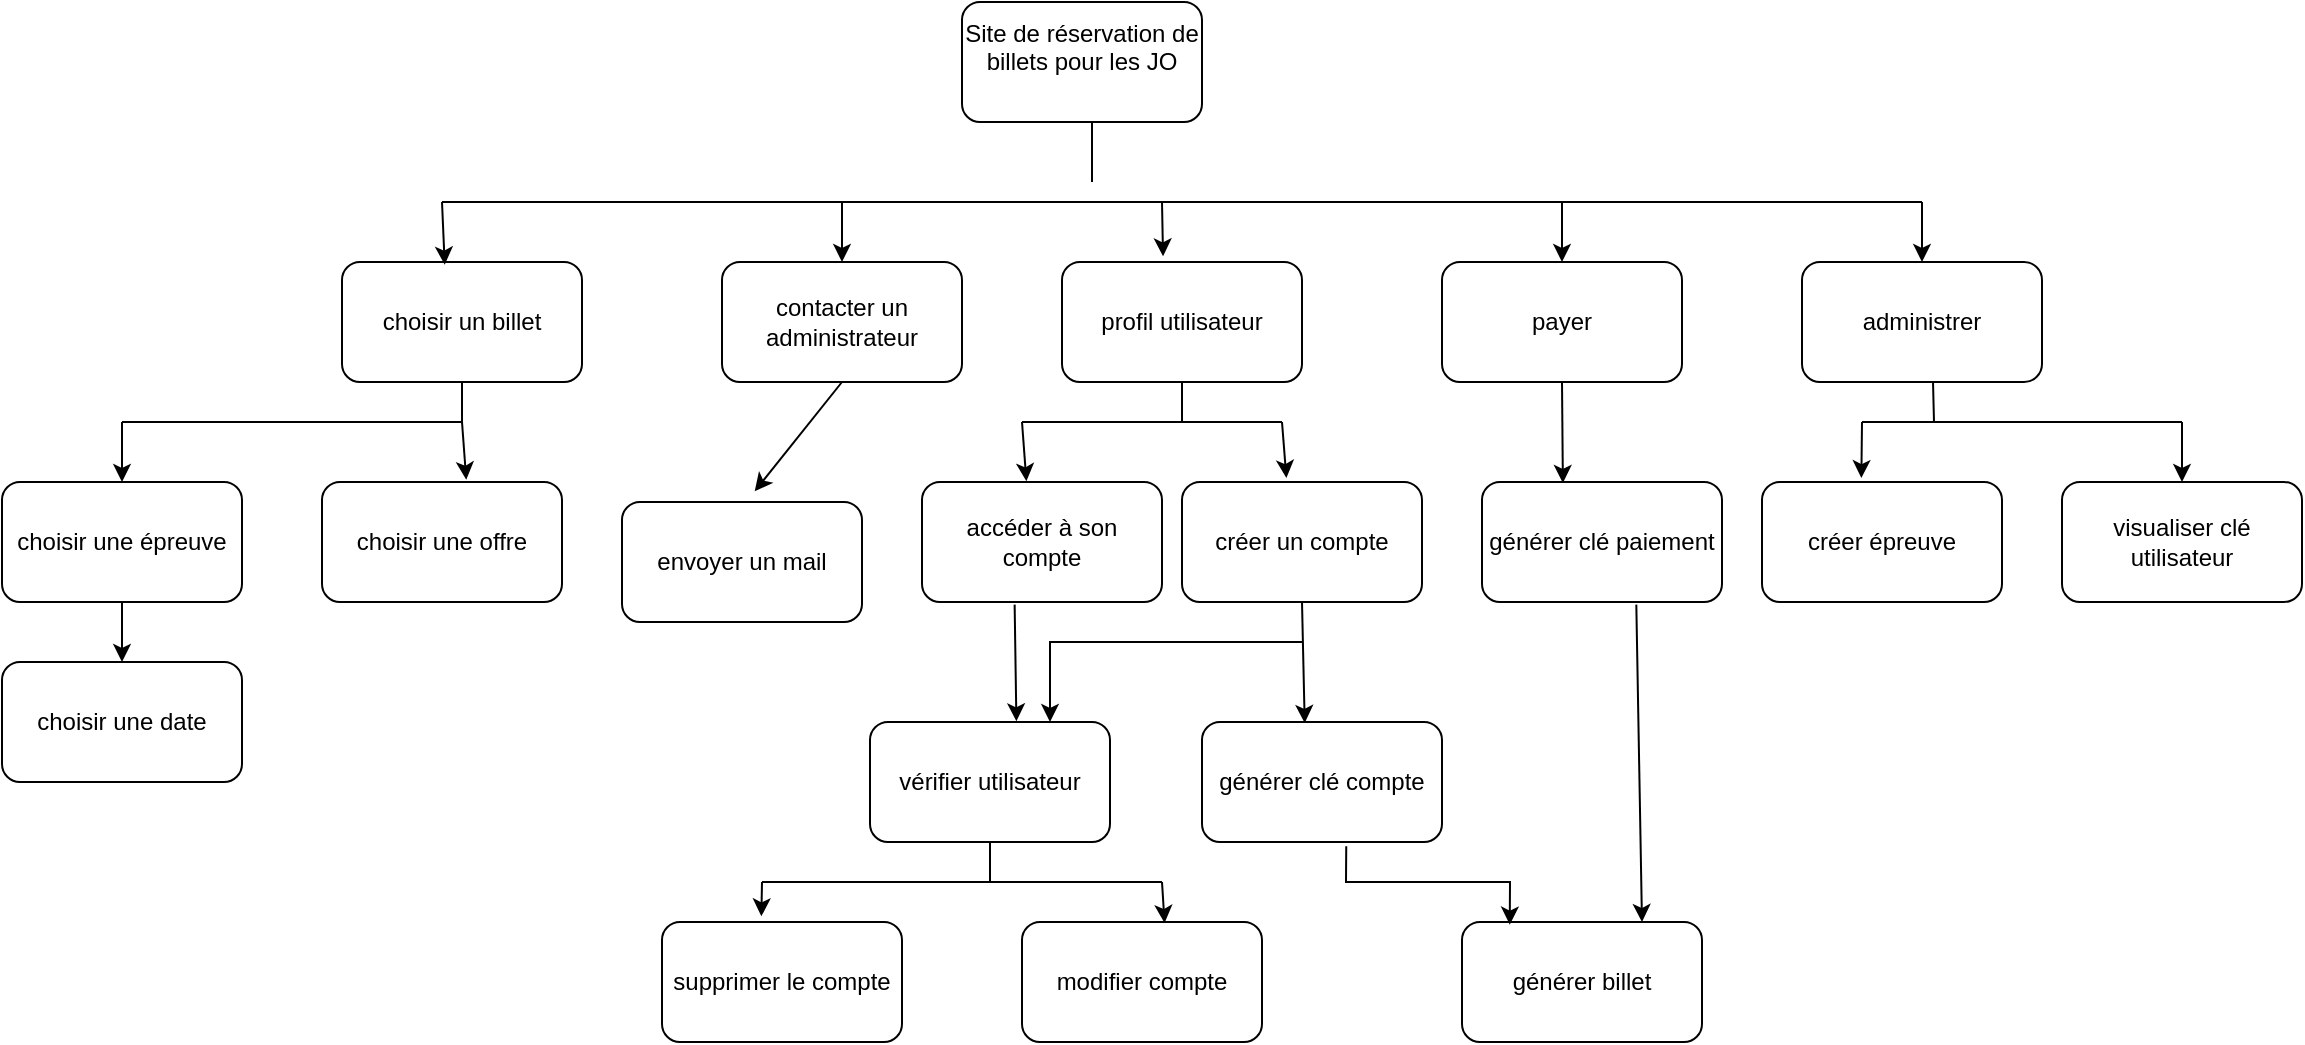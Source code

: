<mxfile version="24.2.1" type="github">
  <diagram name="Page-1" id="PoInFdAKglta9lbRyR0M">
    <mxGraphModel dx="2022" dy="622" grid="1" gridSize="10" guides="1" tooltips="1" connect="1" arrows="1" fold="1" page="1" pageScale="1" pageWidth="827" pageHeight="1169" math="0" shadow="0">
      <root>
        <mxCell id="0" />
        <mxCell id="1" parent="0" />
        <mxCell id="6H3mKWNk-GLAx2lw7qaX-1" value="&lt;div&gt;Site de réservation de billets pour les JO&lt;/div&gt;&lt;div&gt;&lt;br&gt;&lt;/div&gt;" style="rounded=1;whiteSpace=wrap;html=1;" vertex="1" parent="1">
          <mxGeometry x="340" y="60" width="120" height="60" as="geometry" />
        </mxCell>
        <mxCell id="6H3mKWNk-GLAx2lw7qaX-2" value="choisir un billet " style="rounded=1;whiteSpace=wrap;html=1;" vertex="1" parent="1">
          <mxGeometry x="30" y="190" width="120" height="60" as="geometry" />
        </mxCell>
        <mxCell id="6H3mKWNk-GLAx2lw7qaX-3" value="profil utilisateur " style="rounded=1;whiteSpace=wrap;html=1;" vertex="1" parent="1">
          <mxGeometry x="390" y="190" width="120" height="60" as="geometry" />
        </mxCell>
        <mxCell id="6H3mKWNk-GLAx2lw7qaX-4" value="contacter un administrateur " style="rounded=1;whiteSpace=wrap;html=1;" vertex="1" parent="1">
          <mxGeometry x="220" y="190" width="120" height="60" as="geometry" />
        </mxCell>
        <mxCell id="6H3mKWNk-GLAx2lw7qaX-5" value="payer " style="rounded=1;whiteSpace=wrap;html=1;" vertex="1" parent="1">
          <mxGeometry x="580" y="190" width="120" height="60" as="geometry" />
        </mxCell>
        <mxCell id="6H3mKWNk-GLAx2lw7qaX-6" value="choisir une épreuve " style="rounded=1;whiteSpace=wrap;html=1;" vertex="1" parent="1">
          <mxGeometry x="-140" y="300" width="120" height="60" as="geometry" />
        </mxCell>
        <mxCell id="6H3mKWNk-GLAx2lw7qaX-7" value="choisir une date " style="rounded=1;whiteSpace=wrap;html=1;" vertex="1" parent="1">
          <mxGeometry x="-140" y="390" width="120" height="60" as="geometry" />
        </mxCell>
        <mxCell id="6H3mKWNk-GLAx2lw7qaX-8" value="choisir une offre " style="rounded=1;whiteSpace=wrap;html=1;" vertex="1" parent="1">
          <mxGeometry x="20" y="300" width="120" height="60" as="geometry" />
        </mxCell>
        <mxCell id="6H3mKWNk-GLAx2lw7qaX-9" value="créer un compte " style="rounded=1;whiteSpace=wrap;html=1;" vertex="1" parent="1">
          <mxGeometry x="450" y="300" width="120" height="60" as="geometry" />
        </mxCell>
        <mxCell id="6H3mKWNk-GLAx2lw7qaX-10" value="accéder à son compte " style="rounded=1;whiteSpace=wrap;html=1;" vertex="1" parent="1">
          <mxGeometry x="320" y="300" width="120" height="60" as="geometry" />
        </mxCell>
        <mxCell id="6H3mKWNk-GLAx2lw7qaX-11" value="vérifier utilisateur" style="rounded=1;whiteSpace=wrap;html=1;" vertex="1" parent="1">
          <mxGeometry x="294" y="420" width="120" height="60" as="geometry" />
        </mxCell>
        <mxCell id="6H3mKWNk-GLAx2lw7qaX-12" value="supprimer le compte " style="rounded=1;whiteSpace=wrap;html=1;" vertex="1" parent="1">
          <mxGeometry x="190" y="520" width="120" height="60" as="geometry" />
        </mxCell>
        <mxCell id="6H3mKWNk-GLAx2lw7qaX-13" value="envoyer un mail " style="rounded=1;whiteSpace=wrap;html=1;" vertex="1" parent="1">
          <mxGeometry x="170" y="310" width="120" height="60" as="geometry" />
        </mxCell>
        <mxCell id="6H3mKWNk-GLAx2lw7qaX-14" value="générer clé paiement " style="rounded=1;whiteSpace=wrap;html=1;" vertex="1" parent="1">
          <mxGeometry x="600" y="300" width="120" height="60" as="geometry" />
        </mxCell>
        <mxCell id="6H3mKWNk-GLAx2lw7qaX-15" value="générer clé compte " style="rounded=1;whiteSpace=wrap;html=1;" vertex="1" parent="1">
          <mxGeometry x="460" y="420" width="120" height="60" as="geometry" />
        </mxCell>
        <mxCell id="6H3mKWNk-GLAx2lw7qaX-16" value="générer billet " style="rounded=1;whiteSpace=wrap;html=1;" vertex="1" parent="1">
          <mxGeometry x="590" y="520" width="120" height="60" as="geometry" />
        </mxCell>
        <mxCell id="6H3mKWNk-GLAx2lw7qaX-17" value="administrer " style="rounded=1;whiteSpace=wrap;html=1;" vertex="1" parent="1">
          <mxGeometry x="760" y="190" width="120" height="60" as="geometry" />
        </mxCell>
        <mxCell id="6H3mKWNk-GLAx2lw7qaX-18" value="créer épreuve " style="rounded=1;whiteSpace=wrap;html=1;" vertex="1" parent="1">
          <mxGeometry x="740" y="300" width="120" height="60" as="geometry" />
        </mxCell>
        <mxCell id="6H3mKWNk-GLAx2lw7qaX-19" value="visualiser clé utilisateur" style="rounded=1;whiteSpace=wrap;html=1;" vertex="1" parent="1">
          <mxGeometry x="890" y="300" width="120" height="60" as="geometry" />
        </mxCell>
        <mxCell id="6H3mKWNk-GLAx2lw7qaX-30" value="" style="endArrow=none;html=1;rounded=0;elbow=vertical;" edge="1" parent="1">
          <mxGeometry width="50" height="50" relative="1" as="geometry">
            <mxPoint x="405" y="150" as="sourcePoint" />
            <mxPoint x="405" y="120" as="targetPoint" />
          </mxGeometry>
        </mxCell>
        <mxCell id="6H3mKWNk-GLAx2lw7qaX-33" value="" style="endArrow=none;html=1;rounded=0;elbow=vertical;" edge="1" parent="1">
          <mxGeometry width="50" height="50" relative="1" as="geometry">
            <mxPoint x="80" y="160" as="sourcePoint" />
            <mxPoint x="820" y="160" as="targetPoint" />
          </mxGeometry>
        </mxCell>
        <mxCell id="6H3mKWNk-GLAx2lw7qaX-34" value="" style="endArrow=classic;html=1;rounded=0;elbow=vertical;entryX=0.428;entryY=0.022;entryDx=0;entryDy=0;entryPerimeter=0;" edge="1" parent="1" target="6H3mKWNk-GLAx2lw7qaX-2">
          <mxGeometry width="50" height="50" relative="1" as="geometry">
            <mxPoint x="80" y="160" as="sourcePoint" />
            <mxPoint x="520" y="250" as="targetPoint" />
          </mxGeometry>
        </mxCell>
        <mxCell id="6H3mKWNk-GLAx2lw7qaX-35" value="" style="endArrow=classic;html=1;rounded=0;elbow=vertical;entryX=0.5;entryY=0;entryDx=0;entryDy=0;" edge="1" parent="1" target="6H3mKWNk-GLAx2lw7qaX-4">
          <mxGeometry width="50" height="50" relative="1" as="geometry">
            <mxPoint x="280" y="160" as="sourcePoint" />
            <mxPoint x="520" y="250" as="targetPoint" />
            <Array as="points">
              <mxPoint x="280" y="170" />
            </Array>
          </mxGeometry>
        </mxCell>
        <mxCell id="6H3mKWNk-GLAx2lw7qaX-36" value="" style="endArrow=classic;html=1;rounded=0;elbow=vertical;entryX=0.421;entryY=-0.047;entryDx=0;entryDy=0;entryPerimeter=0;" edge="1" parent="1" target="6H3mKWNk-GLAx2lw7qaX-3">
          <mxGeometry width="50" height="50" relative="1" as="geometry">
            <mxPoint x="440" y="160" as="sourcePoint" />
            <mxPoint x="520" y="250" as="targetPoint" />
          </mxGeometry>
        </mxCell>
        <mxCell id="6H3mKWNk-GLAx2lw7qaX-37" value="" style="endArrow=classic;html=1;rounded=0;elbow=vertical;entryX=0.5;entryY=0;entryDx=0;entryDy=0;" edge="1" parent="1" target="6H3mKWNk-GLAx2lw7qaX-5">
          <mxGeometry width="50" height="50" relative="1" as="geometry">
            <mxPoint x="640" y="160" as="sourcePoint" />
            <mxPoint x="520" y="250" as="targetPoint" />
          </mxGeometry>
        </mxCell>
        <mxCell id="6H3mKWNk-GLAx2lw7qaX-38" value="" style="endArrow=classic;html=1;rounded=0;elbow=vertical;entryX=0.5;entryY=0;entryDx=0;entryDy=0;" edge="1" parent="1" target="6H3mKWNk-GLAx2lw7qaX-17">
          <mxGeometry width="50" height="50" relative="1" as="geometry">
            <mxPoint x="820" y="160" as="sourcePoint" />
            <mxPoint x="520" y="250" as="targetPoint" />
          </mxGeometry>
        </mxCell>
        <mxCell id="6H3mKWNk-GLAx2lw7qaX-39" value="" style="endArrow=none;html=1;rounded=0;elbow=vertical;" edge="1" parent="1">
          <mxGeometry width="50" height="50" relative="1" as="geometry">
            <mxPoint x="-80" y="270" as="sourcePoint" />
            <mxPoint x="90" y="270" as="targetPoint" />
          </mxGeometry>
        </mxCell>
        <mxCell id="6H3mKWNk-GLAx2lw7qaX-40" value="" style="endArrow=none;html=1;rounded=0;elbow=vertical;entryX=0.5;entryY=1;entryDx=0;entryDy=0;" edge="1" parent="1" target="6H3mKWNk-GLAx2lw7qaX-2">
          <mxGeometry width="50" height="50" relative="1" as="geometry">
            <mxPoint x="90" y="270" as="sourcePoint" />
            <mxPoint x="280" y="280" as="targetPoint" />
          </mxGeometry>
        </mxCell>
        <mxCell id="6H3mKWNk-GLAx2lw7qaX-41" value="" style="endArrow=classic;html=1;rounded=0;elbow=vertical;entryX=0.5;entryY=0;entryDx=0;entryDy=0;" edge="1" parent="1" target="6H3mKWNk-GLAx2lw7qaX-6">
          <mxGeometry width="50" height="50" relative="1" as="geometry">
            <mxPoint x="-80" y="270" as="sourcePoint" />
            <mxPoint x="280" y="280" as="targetPoint" />
          </mxGeometry>
        </mxCell>
        <mxCell id="6H3mKWNk-GLAx2lw7qaX-42" value="" style="endArrow=classic;html=1;rounded=0;elbow=vertical;entryX=0.601;entryY=-0.019;entryDx=0;entryDy=0;entryPerimeter=0;" edge="1" parent="1" target="6H3mKWNk-GLAx2lw7qaX-8">
          <mxGeometry width="50" height="50" relative="1" as="geometry">
            <mxPoint x="90" y="270" as="sourcePoint" />
            <mxPoint x="280" y="280" as="targetPoint" />
          </mxGeometry>
        </mxCell>
        <mxCell id="6H3mKWNk-GLAx2lw7qaX-43" value="" style="endArrow=classic;html=1;rounded=0;elbow=vertical;exitX=0.5;exitY=1;exitDx=0;exitDy=0;entryX=0.5;entryY=0;entryDx=0;entryDy=0;" edge="1" parent="1" source="6H3mKWNk-GLAx2lw7qaX-6" target="6H3mKWNk-GLAx2lw7qaX-7">
          <mxGeometry width="50" height="50" relative="1" as="geometry">
            <mxPoint x="230" y="330" as="sourcePoint" />
            <mxPoint x="280" y="280" as="targetPoint" />
          </mxGeometry>
        </mxCell>
        <mxCell id="6H3mKWNk-GLAx2lw7qaX-44" value="" style="endArrow=classic;html=1;rounded=0;elbow=vertical;exitX=0.5;exitY=1;exitDx=0;exitDy=0;entryX=0.553;entryY=-0.089;entryDx=0;entryDy=0;entryPerimeter=0;" edge="1" parent="1" source="6H3mKWNk-GLAx2lw7qaX-4" target="6H3mKWNk-GLAx2lw7qaX-13">
          <mxGeometry width="50" height="50" relative="1" as="geometry">
            <mxPoint x="230" y="330" as="sourcePoint" />
            <mxPoint x="280" y="280" as="targetPoint" />
          </mxGeometry>
        </mxCell>
        <mxCell id="6H3mKWNk-GLAx2lw7qaX-45" value="" style="endArrow=none;html=1;rounded=0;elbow=vertical;" edge="1" parent="1">
          <mxGeometry width="50" height="50" relative="1" as="geometry">
            <mxPoint x="370" y="270" as="sourcePoint" />
            <mxPoint x="500" y="270" as="targetPoint" />
          </mxGeometry>
        </mxCell>
        <mxCell id="6H3mKWNk-GLAx2lw7qaX-46" value="" style="endArrow=none;html=1;rounded=0;elbow=vertical;entryX=0.5;entryY=1;entryDx=0;entryDy=0;" edge="1" parent="1" target="6H3mKWNk-GLAx2lw7qaX-3">
          <mxGeometry width="50" height="50" relative="1" as="geometry">
            <mxPoint x="450" y="270" as="sourcePoint" />
            <mxPoint x="280" y="280" as="targetPoint" />
          </mxGeometry>
        </mxCell>
        <mxCell id="6H3mKWNk-GLAx2lw7qaX-47" value="" style="endArrow=classic;html=1;rounded=0;elbow=vertical;entryX=0.435;entryY=-0.006;entryDx=0;entryDy=0;entryPerimeter=0;" edge="1" parent="1" target="6H3mKWNk-GLAx2lw7qaX-10">
          <mxGeometry width="50" height="50" relative="1" as="geometry">
            <mxPoint x="370" y="270" as="sourcePoint" />
            <mxPoint x="280" y="280" as="targetPoint" />
          </mxGeometry>
        </mxCell>
        <mxCell id="6H3mKWNk-GLAx2lw7qaX-48" value="" style="endArrow=classic;html=1;rounded=0;elbow=vertical;entryX=0.435;entryY=-0.033;entryDx=0;entryDy=0;entryPerimeter=0;" edge="1" parent="1" target="6H3mKWNk-GLAx2lw7qaX-9">
          <mxGeometry width="50" height="50" relative="1" as="geometry">
            <mxPoint x="500" y="270" as="sourcePoint" />
            <mxPoint x="280" y="280" as="targetPoint" />
          </mxGeometry>
        </mxCell>
        <mxCell id="6H3mKWNk-GLAx2lw7qaX-51" value="" style="endArrow=none;html=1;rounded=0;elbow=vertical;" edge="1" parent="1">
          <mxGeometry width="50" height="50" relative="1" as="geometry">
            <mxPoint x="790" y="270" as="sourcePoint" />
            <mxPoint x="950" y="270" as="targetPoint" />
          </mxGeometry>
        </mxCell>
        <mxCell id="6H3mKWNk-GLAx2lw7qaX-52" value="" style="endArrow=none;html=1;rounded=0;elbow=vertical;entryX=0.546;entryY=1.008;entryDx=0;entryDy=0;entryPerimeter=0;" edge="1" parent="1" target="6H3mKWNk-GLAx2lw7qaX-17">
          <mxGeometry width="50" height="50" relative="1" as="geometry">
            <mxPoint x="826" y="270" as="sourcePoint" />
            <mxPoint x="600" y="320" as="targetPoint" />
          </mxGeometry>
        </mxCell>
        <mxCell id="6H3mKWNk-GLAx2lw7qaX-53" value="" style="endArrow=classic;html=1;rounded=0;elbow=vertical;entryX=0.414;entryY=-0.033;entryDx=0;entryDy=0;entryPerimeter=0;" edge="1" parent="1" target="6H3mKWNk-GLAx2lw7qaX-18">
          <mxGeometry width="50" height="50" relative="1" as="geometry">
            <mxPoint x="790" y="270" as="sourcePoint" />
            <mxPoint x="600" y="320" as="targetPoint" />
          </mxGeometry>
        </mxCell>
        <mxCell id="6H3mKWNk-GLAx2lw7qaX-54" value="" style="endArrow=classic;html=1;rounded=0;elbow=vertical;entryX=0.5;entryY=0;entryDx=0;entryDy=0;" edge="1" parent="1" target="6H3mKWNk-GLAx2lw7qaX-19">
          <mxGeometry width="50" height="50" relative="1" as="geometry">
            <mxPoint x="950" y="270" as="sourcePoint" />
            <mxPoint x="600" y="320" as="targetPoint" />
          </mxGeometry>
        </mxCell>
        <mxCell id="6H3mKWNk-GLAx2lw7qaX-56" value="" style="endArrow=classic;html=1;rounded=0;elbow=vertical;exitX=0.5;exitY=1;exitDx=0;exitDy=0;entryX=0.428;entryY=0.008;entryDx=0;entryDy=0;entryPerimeter=0;" edge="1" parent="1" source="6H3mKWNk-GLAx2lw7qaX-9" target="6H3mKWNk-GLAx2lw7qaX-15">
          <mxGeometry width="50" height="50" relative="1" as="geometry">
            <mxPoint x="550" y="370" as="sourcePoint" />
            <mxPoint x="600" y="320" as="targetPoint" />
          </mxGeometry>
        </mxCell>
        <mxCell id="6H3mKWNk-GLAx2lw7qaX-57" value="" style="endArrow=classic;html=1;rounded=0;elbow=vertical;exitX=0.386;exitY=1.022;exitDx=0;exitDy=0;exitPerimeter=0;entryX=0.61;entryY=-0.006;entryDx=0;entryDy=0;entryPerimeter=0;" edge="1" parent="1" source="6H3mKWNk-GLAx2lw7qaX-10" target="6H3mKWNk-GLAx2lw7qaX-11">
          <mxGeometry width="50" height="50" relative="1" as="geometry">
            <mxPoint x="550" y="370" as="sourcePoint" />
            <mxPoint x="600" y="320" as="targetPoint" />
          </mxGeometry>
        </mxCell>
        <mxCell id="6H3mKWNk-GLAx2lw7qaX-60" value="" style="endArrow=classic;html=1;rounded=0;elbow=vertical;entryX=0.75;entryY=0;entryDx=0;entryDy=0;" edge="1" parent="1" target="6H3mKWNk-GLAx2lw7qaX-11">
          <mxGeometry width="50" height="50" relative="1" as="geometry">
            <mxPoint x="510" y="380" as="sourcePoint" />
            <mxPoint x="600" y="320" as="targetPoint" />
            <Array as="points">
              <mxPoint x="384" y="380" />
            </Array>
          </mxGeometry>
        </mxCell>
        <mxCell id="6H3mKWNk-GLAx2lw7qaX-61" value="modifier compte " style="rounded=1;whiteSpace=wrap;html=1;" vertex="1" parent="1">
          <mxGeometry x="370" y="520" width="120" height="60" as="geometry" />
        </mxCell>
        <mxCell id="6H3mKWNk-GLAx2lw7qaX-62" value="" style="endArrow=none;html=1;rounded=0;elbow=vertical;" edge="1" parent="1">
          <mxGeometry width="50" height="50" relative="1" as="geometry">
            <mxPoint x="240" y="500" as="sourcePoint" />
            <mxPoint x="440" y="500" as="targetPoint" />
          </mxGeometry>
        </mxCell>
        <mxCell id="6H3mKWNk-GLAx2lw7qaX-63" value="" style="endArrow=none;html=1;rounded=0;elbow=vertical;exitX=0.5;exitY=1;exitDx=0;exitDy=0;" edge="1" parent="1" source="6H3mKWNk-GLAx2lw7qaX-11">
          <mxGeometry width="50" height="50" relative="1" as="geometry">
            <mxPoint x="550" y="370" as="sourcePoint" />
            <mxPoint x="354" y="500" as="targetPoint" />
          </mxGeometry>
        </mxCell>
        <mxCell id="6H3mKWNk-GLAx2lw7qaX-64" value="" style="endArrow=classic;html=1;rounded=0;elbow=vertical;entryX=0.414;entryY=-0.047;entryDx=0;entryDy=0;entryPerimeter=0;" edge="1" parent="1" target="6H3mKWNk-GLAx2lw7qaX-12">
          <mxGeometry width="50" height="50" relative="1" as="geometry">
            <mxPoint x="240" y="500" as="sourcePoint" />
            <mxPoint x="600" y="320" as="targetPoint" />
          </mxGeometry>
        </mxCell>
        <mxCell id="6H3mKWNk-GLAx2lw7qaX-65" value="" style="endArrow=classic;html=1;rounded=0;elbow=vertical;entryX=0.594;entryY=0.008;entryDx=0;entryDy=0;entryPerimeter=0;" edge="1" parent="1" target="6H3mKWNk-GLAx2lw7qaX-61">
          <mxGeometry width="50" height="50" relative="1" as="geometry">
            <mxPoint x="440" y="500" as="sourcePoint" />
            <mxPoint x="440" y="510" as="targetPoint" />
          </mxGeometry>
        </mxCell>
        <mxCell id="6H3mKWNk-GLAx2lw7qaX-66" value="" style="endArrow=classic;html=1;rounded=0;elbow=vertical;exitX=0.5;exitY=1;exitDx=0;exitDy=0;entryX=0.337;entryY=0.008;entryDx=0;entryDy=0;entryPerimeter=0;" edge="1" parent="1" source="6H3mKWNk-GLAx2lw7qaX-5" target="6H3mKWNk-GLAx2lw7qaX-14">
          <mxGeometry width="50" height="50" relative="1" as="geometry">
            <mxPoint x="550" y="370" as="sourcePoint" />
            <mxPoint x="600" y="320" as="targetPoint" />
          </mxGeometry>
        </mxCell>
        <mxCell id="6H3mKWNk-GLAx2lw7qaX-67" value="" style="endArrow=classic;html=1;rounded=0;elbow=vertical;exitX=0.601;exitY=1.036;exitDx=0;exitDy=0;exitPerimeter=0;entryX=0.199;entryY=0.022;entryDx=0;entryDy=0;entryPerimeter=0;" edge="1" parent="1" source="6H3mKWNk-GLAx2lw7qaX-15" target="6H3mKWNk-GLAx2lw7qaX-16">
          <mxGeometry width="50" height="50" relative="1" as="geometry">
            <mxPoint x="550" y="370" as="sourcePoint" />
            <mxPoint x="820" y="520" as="targetPoint" />
            <Array as="points">
              <mxPoint x="532" y="500" />
              <mxPoint x="614" y="500" />
            </Array>
          </mxGeometry>
        </mxCell>
        <mxCell id="6H3mKWNk-GLAx2lw7qaX-68" value="" style="endArrow=classic;html=1;rounded=0;elbow=vertical;exitX=0.643;exitY=1.022;exitDx=0;exitDy=0;exitPerimeter=0;entryX=0.75;entryY=0;entryDx=0;entryDy=0;" edge="1" parent="1" source="6H3mKWNk-GLAx2lw7qaX-14" target="6H3mKWNk-GLAx2lw7qaX-16">
          <mxGeometry width="50" height="50" relative="1" as="geometry">
            <mxPoint x="550" y="370" as="sourcePoint" />
            <mxPoint x="600" y="320" as="targetPoint" />
          </mxGeometry>
        </mxCell>
      </root>
    </mxGraphModel>
  </diagram>
</mxfile>
